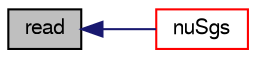 digraph "read"
{
  bgcolor="transparent";
  edge [fontname="FreeSans",fontsize="10",labelfontname="FreeSans",labelfontsize="10"];
  node [fontname="FreeSans",fontsize="10",shape=record];
  rankdir="LR";
  Node5190 [label="read",height=0.2,width=0.4,color="black", fillcolor="grey75", style="filled", fontcolor="black"];
  Node5190 -> Node5191 [dir="back",color="midnightblue",fontsize="10",style="solid",fontname="FreeSans"];
  Node5191 [label="nuSgs",height=0.2,width=0.4,color="red",URL="$a30866.html#abde47ef2bb39f49cb72a765c4fd8cc3c",tooltip="Return SGS viscosity. "];
}
